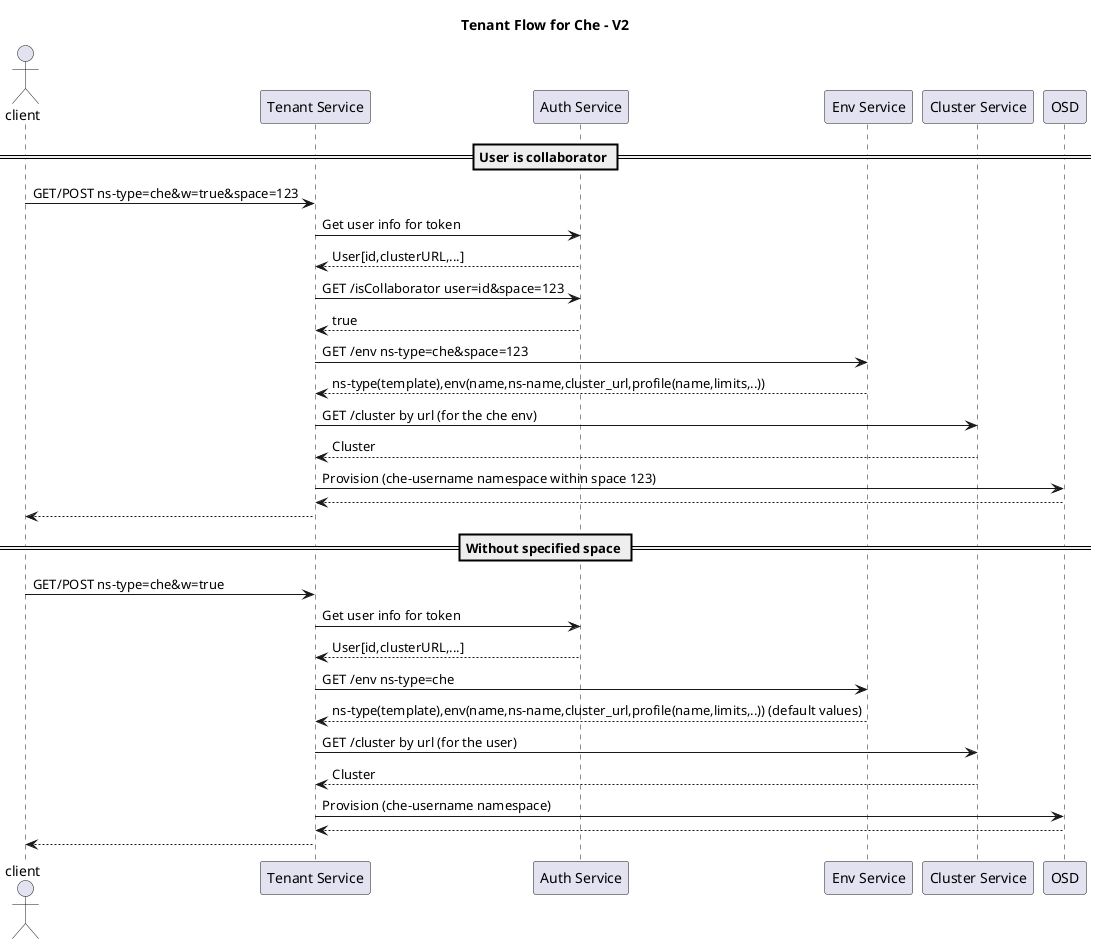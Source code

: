 @startuml
title Tenant Flow for Che - V2

actor client

participant "Tenant Service" as ts
participant "Auth Service" as as
participant "Env Service" as es
participant "Cluster Service" as cs
participant "OSD" as osd

== User is collaborator ==
client->ts:GET/POST ns-type=che&w=true&space=123

ts->as:Get user info for token
ts<--as:User[id,clusterURL,...]

ts->as:GET /isCollaborator user=id&space=123
ts<--as:true

ts->es:GET /env ns-type=che&space=123
ts<--es: ns-type(template),env(name,ns-name,cluster_url,profile(name,limits,..))

ts->cs:GET /cluster by url (for the che env)
ts<--cs:Cluster

ts->osd:Provision (che-username namespace within space 123)
ts<--osd
client<--ts

== Without specified space ==

client->ts:GET/POST ns-type=che&w=true

ts->as:Get user info for token
ts<--as:User[id,clusterURL,...]

ts->es:GET /env ns-type=che
ts<--es: ns-type(template),env(name,ns-name,cluster_url,profile(name,limits,..)) (default values)

ts->cs:GET /cluster by url (for the user)
ts<--cs:Cluster

ts->osd:Provision (che-username namespace)
ts<--osd
client<--ts
@enduml